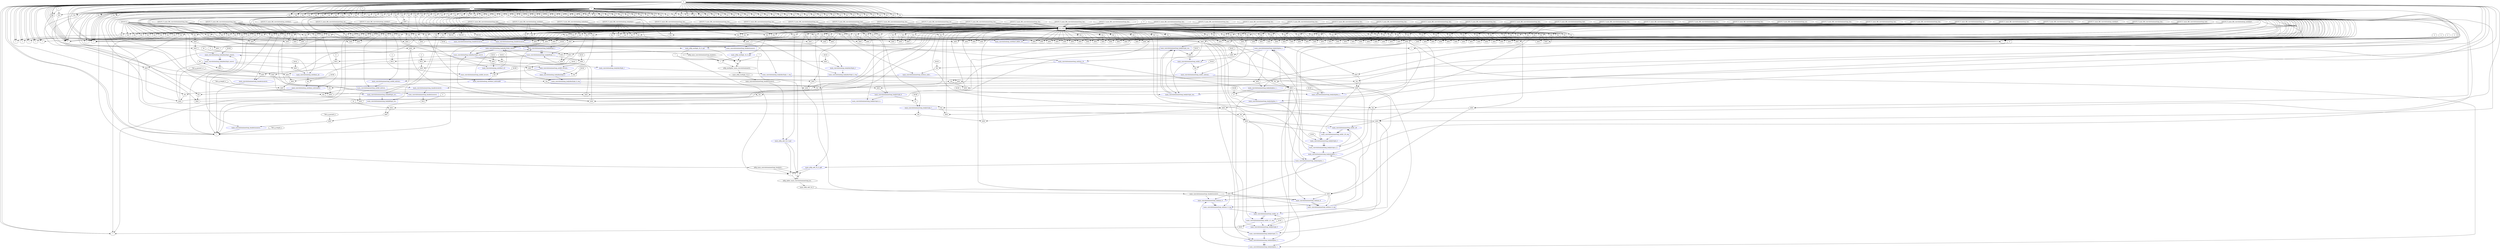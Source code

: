 //----------------------------------------------------------------------------//
// Generated by LegUp High-Level Synthesis Tool Version 4.0 (http://legup.org)
// Compiled: Sun Jul 26 12:56:54 2015
// University of Toronto
// For research and academic purposes only. Commercial use is prohibited.
// Please send bugs to: legup@eecg.toronto.edu
// Date: Tue Aug 11 21:27:16 2020
//----------------------------------------------------------------------------//

digraph {
Node0x2891680[label="?"];
Node0x2894370[label="0"];
Node0x2894370 -> Node0x2891680;
Node0x2894590[label="EQ"];
Node0x2894590 -> Node0x2891680;
Node0x2894990[label="EQ"];
Node0x2894990 -> Node0x2891680;
Node0x28d3050[label="EQ"];
Node0x28d3050 -> Node0x2891680;
Node0x2891900[label="?"];
Node0x2894370 -> Node0x2891900;
Node0x2894370 -> Node0x2891900;
Node0x289c800[label="1"];
Node0x289c800 -> Node0x2891900;
Node0x289c800 -> Node0x2891900;
Node0x289c800 -> Node0x2891900;
Node0x289c800 -> Node0x2891900;
Node0x28d3550[label="EQ"];
Node0x28d3550 -> Node0x2891900;
Node0x28d3830[label="EQ"];
Node0x28d3830 -> Node0x2891900;
Node0x28d3af0[label="EQ"];
Node0x28d3af0 -> Node0x2891900;
Node0x28d3df0[label="EQ"];
Node0x28d3df0 -> Node0x2891900;
Node0x28d40b0[label="EQ"];
Node0x28d40b0 -> Node0x2891900;
Node0x2891a30[label="?"];
Node0x2894370 -> Node0x2891a30;
Node0x2894370 -> Node0x2891a30;
Node0x28d4460[label="main_convolutioninnerloop_headerizconvol...",color=blue];
Node0x28d4460 -> Node0x2891a30;
Node0x28d5f00[label="main_convolutioninnerloop_headerizconvol...",color=blue];
Node0x28d5f00 -> Node0x2891a30;
Node0x28d91f0[label="main_convolutioninnerloop_bodyk0lrph_sce...",shape=box,color=blue];
Node0x28d91f0 -> Node0x2891a30;
Node0x28db180[label="`TAG_g_temp0_a"];
Node0x28db180 -> Node0x2891a30;
Node0x28db360[label="EQ"];
Node0x28db360 -> Node0x2891a30;
Node0x28db640[label="EQ"];
Node0x28db640 -> Node0x2891a30;
Node0x28db900[label="EQ"];
Node0x28db900 -> Node0x2891a30;
Node0x28dbc00[label="EQ"];
Node0x28dbc00 -> Node0x2891a30;
Node0x28dbec0[label="EQ"];
Node0x28dbec0 -> Node0x2891a30;
Node0x2891b70[label="?"];
Node0x2894370 -> Node0x2891b70;
Node0x2894370 -> Node0x2891b70;
Node0x2894370 -> Node0x2891b70;
Node0x2894370 -> Node0x2891b70;
Node0x289c800 -> Node0x2891b70;
Node0x2894370 -> Node0x2891b70;
Node0x28dc3c0[label="EQ"];
Node0x28dc3c0 -> Node0x2891b70;
Node0x28dc6a0[label="EQ"];
Node0x28dc6a0 -> Node0x2891b70;
Node0x28dc960[label="EQ"];
Node0x28dc960 -> Node0x2891b70;
Node0x28dcc60[label="EQ"];
Node0x28dcc60 -> Node0x2891b70;
Node0x28dcf20[label="EQ"];
Node0x28dcf20 -> Node0x2891b70;
Node0x2891ca0[label="?"];
Node0x2894370 -> Node0x2891ca0;
Node0x2894370 -> Node0x2891ca0;
Node0x28dd2d0[label="ZEXT"];
Node0x28dd2d0 -> Node0x2891ca0;
Node0x28df420[label="EQ"];
Node0x28df420 -> Node0x2891ca0;
Node0x28df700[label="EQ"];
Node0x28df700 -> Node0x2891ca0;
Node0x2891df0[label="?"];
Node0x2894370 -> Node0x2891df0;
Node0x2894370 -> Node0x2891df0;
Node0x28dfad0[label="2"];
Node0x28dfad0 -> Node0x2891df0;
Node0x28dfce0[label="2"];
Node0x28dfce0 -> Node0x2891df0;
Node0x28dfec0[label="2"];
Node0x28dfec0 -> Node0x2891df0;
Node0x28e00e0[label="2"];
Node0x28e00e0 -> Node0x2891df0;
Node0x28e02e0[label="EQ"];
Node0x28e02e0 -> Node0x2891df0;
Node0x28e05c0[label="EQ"];
Node0x28e05c0 -> Node0x2891df0;
Node0x28e0880[label="EQ"];
Node0x28e0880 -> Node0x2891df0;
Node0x28e0b80[label="EQ"];
Node0x28e0b80 -> Node0x2891df0;
Node0x28e0e40[label="EQ"];
Node0x28e0e40 -> Node0x2891df0;
Node0x2892050[label="?"];
Node0x2894370 -> Node0x2892050;
Node0x2894370 -> Node0x2892050;
Node0x28e1220[label="EQ"];
Node0x28e1220 -> Node0x2892050;
Node0x2892180[label="?"];
Node0x2894370 -> Node0x2892180;
Node0x2894370 -> Node0x2892180;
Node0x28e15e0[label="EQ"];
Node0x28e15e0 -> Node0x2892180;
Node0x28922b0[label="?"];
Node0x2894370 -> Node0x28922b0;
Node0x2894370 -> Node0x28922b0;
Node0x28e19a0[label="EQ"];
Node0x28e19a0 -> Node0x28922b0;
Node0x2891d60[label="?"];
Node0x2894370 -> Node0x2891d60;
Node0x2894370 -> Node0x2891d60;
Node0x28e1d60[label="EQ"];
Node0x28e1d60 -> Node0x2891d60;
Node0x2892550[label="?"];
Node0x2894370 -> Node0x2892550;
Node0x2894370 -> Node0x2892550;
Node0x28e2120[label="EQ"];
Node0x28e2120 -> Node0x2892550;
Node0x28927b0[label="?"];
Node0x28e2450[label="0"];
Node0x28e2450 -> Node0x28927b0;
Node0x28e2650[label="main_convolutionloop_exitdim0_leflow_ret...",color=blue];
Node0x28e2650 -> Node0x28927b0;
Node0x28e2e40[label="EQ"];
Node0x28e2e40 -> Node0x28927b0;
Node0x28e3110[label="EQ"];
Node0x28e3110 -> Node0x28927b0;
Node0x28917d0[label="?"];
Node0x28917d0 -> Node0x2894590;
Node0x2894370 -> Node0x2894590;
Node0x2894ba0[label="cur_state",shape=box];
Node0x2894ba0 -> Node0x2894990;
Node0x2894da0[label="LEGUP_0"];
Node0x2894da0 -> Node0x2894990;
Node0x2894ba0 -> Node0x28d3050;
Node0x289bc10[label="LEGUP_F_main_BB_convolutionloop_exitdim0..."];
Node0x289bc10 -> Node0x28d3050;
Node0x2894ba0 -> Node0x28d3550;
Node0x2894da0 -> Node0x28d3550;
Node0x2894ba0 -> Node0x28d3830;
Node0x2896540[label="LEGUP_F_main_BB_convolutioninnerloop_hea..."];
Node0x2896540 -> Node0x28d3830;
Node0x2894ba0 -> Node0x28d3af0;
Node0x28967e0[label="LEGUP_F_main_BB_convolutioninnerloop_hea..."];
Node0x28967e0 -> Node0x28d3af0;
Node0x2894ba0 -> Node0x28d3df0;
Node0x289acf0[label="LEGUP_F_main_BB_convolutioninnerloop_exi..."];
Node0x289acf0 -> Node0x28d3df0;
Node0x2894ba0 -> Node0x28d40b0;
Node0x289b720[label="LEGUP_F_main_BB_convolutionloop_exitdim0..."];
Node0x289b720 -> Node0x28d40b0;
Node0x28d4670[label="ADD"];
Node0x28d4670 -> Node0x28d4460;
Node0x28d5c40[label="EQ"];
Node0x28d5c40 -> Node0x28d4460;
Node0x28d60e0[label="ADD"];
Node0x28d60e0 -> Node0x28d5f00;
Node0x28d8f30[label="EQ"];
Node0x28d8f30 -> Node0x28d5f00;
Node0x28d93f0[label="main_convolutioninnerloop_bodyk0lrph_sce...",color=blue];
Node0x28d93f0 -> Node0x28d91f0;
Node0x28daec0[label="EQ"];
Node0x28daec0 -> Node0x28d91f0;
Node0x2894ba0 -> Node0x28db360;
Node0x2894da0 -> Node0x28db360;
Node0x2894ba0 -> Node0x28db640;
Node0x2896540 -> Node0x28db640;
Node0x2894ba0 -> Node0x28db900;
Node0x28967e0 -> Node0x28db900;
Node0x2894ba0 -> Node0x28dbc00;
Node0x289acf0 -> Node0x28dbc00;
Node0x2894ba0 -> Node0x28dbec0;
Node0x289b720 -> Node0x28dbec0;
Node0x2894ba0 -> Node0x28dc3c0;
Node0x2894da0 -> Node0x28dc3c0;
Node0x2894ba0 -> Node0x28dc6a0;
Node0x2896540 -> Node0x28dc6a0;
Node0x2894ba0 -> Node0x28dc960;
Node0x28967e0 -> Node0x28dc960;
Node0x2894ba0 -> Node0x28dcc60;
Node0x289acf0 -> Node0x28dcc60;
Node0x2894ba0 -> Node0x28dcf20;
Node0x289b720 -> Node0x28dcf20;
Node0x28dd4e0[label="main_convolutioninnerloop_exitk1_21_reg",shape=box,color=blue,color=blue];
Node0x28dd4e0 -> Node0x28dd2d0;
Node0x2894ba0 -> Node0x28df420;
Node0x2894da0 -> Node0x28df420;
Node0x2894ba0 -> Node0x28df700;
Node0x289acf0 -> Node0x28df700;
Node0x2894ba0 -> Node0x28e02e0;
Node0x2894da0 -> Node0x28e02e0;
Node0x2894ba0 -> Node0x28e05c0;
Node0x2896540 -> Node0x28e05c0;
Node0x2894ba0 -> Node0x28e0880;
Node0x28967e0 -> Node0x28e0880;
Node0x2894ba0 -> Node0x28e0b80;
Node0x289acf0 -> Node0x28e0b80;
Node0x2894ba0 -> Node0x28e0e40;
Node0x289b720 -> Node0x28e0e40;
Node0x2894ba0 -> Node0x28e1220;
Node0x2894da0 -> Node0x28e1220;
Node0x2894ba0 -> Node0x28e15e0;
Node0x2894da0 -> Node0x28e15e0;
Node0x2894ba0 -> Node0x28e19a0;
Node0x2894da0 -> Node0x28e19a0;
Node0x2894ba0 -> Node0x28e1d60;
Node0x2894da0 -> Node0x28e1d60;
Node0x2894ba0 -> Node0x28e2120;
Node0x2894da0 -> Node0x28e2120;
Node0x28e2870[label="TRUNC"];
Node0x28e2870 -> Node0x28e2650;
Node0x28e2b60[label="EQ"];
Node0x28e2b60 -> Node0x28e2650;
Node0x2894ba0 -> Node0x28e2e40;
Node0x2894da0 -> Node0x28e2e40;
Node0x2894ba0 -> Node0x28e3110;
Node0x289bc10 -> Node0x28e3110;
Node0x2894370 -> Node0x28917d0;
Node0x2894da0 -> Node0x2894ba0;
Node0x2894fc0[label="LEGUP_F_main_BB_convolutionloop_bodydim2..."];
Node0x2894fc0 -> Node0x2894ba0;
Node0x2894da0 -> Node0x2894ba0;
Node0x2894fc0 -> Node0x2894ba0;
Node0x2895270[label="LEGUP_F_main_BB_convolutionloop_bodydim3..."];
Node0x2895270 -> Node0x2894ba0;
Node0x2895270 -> Node0x2894ba0;
Node0x28954e0[label="LEGUP_F_main_BB_convolutioninnerloop_bod..."];
Node0x28954e0 -> Node0x2894ba0;
Node0x28954e0 -> Node0x2894ba0;
Node0x2895730[label="LEGUP_F_main_BB_convolutioninnerloop_bod..."];
Node0x2895730 -> Node0x2894ba0;
Node0x2895730 -> Node0x2894ba0;
Node0x28959c0[label="LEGUP_F_main_BB_convolutioninnerloop_bod..."];
Node0x28959c0 -> Node0x2894ba0;
Node0x2895bc0[label="LEGUP_F_main_BB_convolutioninnerloop_exi..."];
Node0x2895bc0 -> Node0x2894ba0;
Node0x28959c0 -> Node0x2894ba0;
Node0x2895e10[label="LEGUP_F_main_BB_convolutioninnerloop_bod..."];
Node0x2895e10 -> Node0x2894ba0;
Node0x2896010[label="LEGUP_F_main_BB_convolutioninnerloop_exi..."];
Node0x2896010 -> Node0x2894ba0;
Node0x2896210[label="LEGUP_F_main_BB_convolutioninnerloop_exi..."];
Node0x2896210 -> Node0x2894ba0;
Node0x2895e10 -> Node0x2894ba0;
Node0x2895e10 -> Node0x2894ba0;
Node0x2896540 -> Node0x2894ba0;
Node0x2896010 -> Node0x2894ba0;
Node0x2896540 -> Node0x2894ba0;
Node0x28967e0 -> Node0x2894ba0;
Node0x28967e0 -> Node0x2894ba0;
Node0x2896a30[label="LEGUP_F_main_BB_convolutioninnerloop_hea..."];
Node0x2896a30 -> Node0x2894ba0;
Node0x2896a30 -> Node0x2894ba0;
Node0x2896c80[label="LEGUP_F_main_BB_convolutioninnerloop_hea..."];
Node0x2896c80 -> Node0x2894ba0;
Node0x2896c80 -> Node0x2894ba0;
Node0x2896ed0[label="LEGUP_F_main_BB_convolutioninnerloop_hea..."];
Node0x2896ed0 -> Node0x2894ba0;
Node0x2896ed0 -> Node0x2894ba0;
Node0x2897120[label="LEGUP_F_main_BB_convolutioninnerloop_hea..."];
Node0x2897120 -> Node0x2894ba0;
Node0x2897120 -> Node0x2894ba0;
Node0x2897370[label="LEGUP_F_main_BB_convolutioninnerloop_hea..."];
Node0x2897370 -> Node0x2894ba0;
Node0x2897370 -> Node0x2894ba0;
Node0x2896460[label="LEGUP_F_main_BB_convolutioninnerloop_hea..."];
Node0x2896460 -> Node0x2894ba0;
Node0x2896460 -> Node0x2894ba0;
Node0x2897910[label="LEGUP_F_main_BB_convolutioninnerloop_hea..."];
Node0x2897910 -> Node0x2894ba0;
Node0x2897910 -> Node0x2894ba0;
Node0x2897b60[label="LEGUP_F_main_BB_convolutioninnerloop_hea..."];
Node0x2897b60 -> Node0x2894ba0;
Node0x2897b60 -> Node0x2894ba0;
Node0x2897db0[label="LEGUP_F_main_BB_convolutioninnerloop_hea..."];
Node0x2897db0 -> Node0x2894ba0;
Node0x2897db0 -> Node0x2894ba0;
Node0x2898000[label="LEGUP_F_main_BB_convolutioninnerloop_hea..."];
Node0x2898000 -> Node0x2894ba0;
Node0x2898000 -> Node0x2894ba0;
Node0x2898250[label="LEGUP_F_main_BB_convolutioninnerloop_hea..."];
Node0x2898250 -> Node0x2894ba0;
Node0x2898250 -> Node0x2894ba0;
Node0x28984a0[label="LEGUP_F_main_BB_convolutioninnerloop_hea..."];
Node0x28984a0 -> Node0x2894ba0;
Node0x28984a0 -> Node0x2894ba0;
Node0x28986f0[label="LEGUP_F_main_BB_convolutioninnerloop_hea..."];
Node0x28986f0 -> Node0x2894ba0;
Node0x28986f0 -> Node0x2894ba0;
Node0x2898940[label="LEGUP_F_main_BB_convolutioninnerloop_hea..."];
Node0x2898940 -> Node0x2894ba0;
Node0x2898940 -> Node0x2894ba0;
Node0x2898b90[label="LEGUP_F_main_BB_convolutioninnerloop_hea..."];
Node0x2898b90 -> Node0x2894ba0;
Node0x2898b90 -> Node0x2894ba0;
Node0x2898de0[label="LEGUP_F_main_BB_convolutioninnerloop_hea..."];
Node0x2898de0 -> Node0x2894ba0;
Node0x2898de0 -> Node0x2894ba0;
Node0x2899030[label="LEGUP_F_main_BB_convolutioninnerloop_hea..."];
Node0x2899030 -> Node0x2894ba0;
Node0x2899030 -> Node0x2894ba0;
Node0x2899280[label="LEGUP_F_main_BB_convolutioninnerloop_hea..."];
Node0x2899280 -> Node0x2894ba0;
Node0x2899280 -> Node0x2894ba0;
Node0x28994d0[label="LEGUP_F_main_BB_convolutioninnerloop_hea..."];
Node0x28994d0 -> Node0x2894ba0;
Node0x28994d0 -> Node0x2894ba0;
Node0x2899720[label="LEGUP_F_main_BB_convolutioninnerloop_hea..."];
Node0x2899720 -> Node0x2894ba0;
Node0x2899720 -> Node0x2894ba0;
Node0x2899970[label="LEGUP_F_main_BB_convolutioninnerloop_hea..."];
Node0x2899970 -> Node0x2894ba0;
Node0x2899970 -> Node0x2894ba0;
Node0x28975c0[label="LEGUP_F_main_BB_convolutioninnerloop_hea..."];
Node0x28975c0 -> Node0x2894ba0;
Node0x28975c0 -> Node0x2894ba0;
Node0x289a020[label="LEGUP_F_main_BB_convolutioninnerloop_hea..."];
Node0x289a020 -> Node0x2894ba0;
Node0x289a020 -> Node0x2894ba0;
Node0x289a270[label="LEGUP_F_main_BB_convolutioninnerloop_hea..."];
Node0x289a270 -> Node0x2894ba0;
Node0x289a270 -> Node0x2894ba0;
Node0x289a4c0[label="LEGUP_F_main_BB_convolutioninnerloop_hea..."];
Node0x289a4c0 -> Node0x2894ba0;
Node0x289a4c0 -> Node0x2894ba0;
Node0x289a710[label="LEGUP_F_main_BB_convolutioninnerloop_hea..."];
Node0x289a710 -> Node0x2894ba0;
Node0x289a710 -> Node0x2894ba0;
Node0x289a960[label="LEGUP_F_main_BB_convolutioninnerloop_hea..."];
Node0x289a960 -> Node0x2894ba0;
Node0x289a960 -> Node0x2894ba0;
Node0x2896010 -> Node0x2894ba0;
Node0x2896210 -> Node0x2894ba0;
Node0x2895bc0 -> Node0x2894ba0;
Node0x2895bc0 -> Node0x2894ba0;
Node0x289acf0 -> Node0x2894ba0;
Node0x2895730 -> Node0x2894ba0;
Node0x289acf0 -> Node0x2894ba0;
Node0x289af90[label="LEGUP_F_main_BB_convolutioninnerloop_exi..."];
Node0x289af90 -> Node0x2894ba0;
Node0x289af90 -> Node0x2894ba0;
Node0x289b1e0[label="LEGUP_F_main_BB_convolutionloop_exitdim3..."];
Node0x289b1e0 -> Node0x2894ba0;
Node0x28954e0 -> Node0x2894ba0;
Node0x289b1e0 -> Node0x2894ba0;
Node0x289b480[label="LEGUP_F_main_BB_convolutionloop_exitdim2..."];
Node0x289b480 -> Node0x2894ba0;
Node0x2895270 -> Node0x2894ba0;
Node0x289b480 -> Node0x2894ba0;
Node0x289b720 -> Node0x2894ba0;
Node0x2894fc0 -> Node0x2894ba0;
Node0x289b720 -> Node0x2894ba0;
Node0x289b9c0[label="LEGUP_F_main_BB_convolutionloop_exitdim0..."];
Node0x289b9c0 -> Node0x2894ba0;
Node0x289b9c0 -> Node0x2894ba0;
Node0x289bc10 -> Node0x2894ba0;
Node0x289bc10 -> Node0x2894ba0;
Node0x2894da0 -> Node0x2894ba0;
Node0x289beb0[label="0"];
Node0x289beb0 -> Node0x2894ba0;
Node0x289c0b0[label="AND"];
Node0x289c0b0 -> Node0x2894ba0;
Node0x289ca20[label="AND"];
Node0x289ca20 -> Node0x2894ba0;
Node0x289d4b0[label="AND"];
Node0x289d4b0 -> Node0x2894ba0;
Node0x289d9e0[label="AND"];
Node0x289d9e0 -> Node0x2894ba0;
Node0x289e180[label="AND"];
Node0x289e180 -> Node0x2894ba0;
Node0x289e6b0[label="AND"];
Node0x289e6b0 -> Node0x2894ba0;
Node0x289ee50[label="AND"];
Node0x289ee50 -> Node0x2894ba0;
Node0x289f380[label="AND"];
Node0x289f380 -> Node0x2894ba0;
Node0x289fb20[label="AND"];
Node0x289fb20 -> Node0x2894ba0;
Node0x28a0050[label="AND"];
Node0x28a0050 -> Node0x2894ba0;
Node0x28a07f0[label="AND"];
Node0x28a07f0 -> Node0x2894ba0;
Node0x28a7c70[label="AND"];
Node0x28a7c70 -> Node0x2894ba0;
Node0x28a81a0[label="AND"];
Node0x28a81a0 -> Node0x2894ba0;
Node0x28a8940[label="AND"];
Node0x28a8940 -> Node0x2894ba0;
Node0x28a8e70[label="AND"];
Node0x28a8e70 -> Node0x2894ba0;
Node0x28a9610[label="AND"];
Node0x28a9610 -> Node0x2894ba0;
Node0x28aaef0[label="AND"];
Node0x28aaef0 -> Node0x2894ba0;
Node0x28abf20[label="AND"];
Node0x28abf20 -> Node0x2894ba0;
Node0x28ac6e0[label="AND"];
Node0x28ac6e0 -> Node0x2894ba0;
Node0x28b1540[label="AND"];
Node0x28b1540 -> Node0x2894ba0;
Node0x28b1a70[label="AND"];
Node0x28b1a70 -> Node0x2894ba0;
Node0x28b2210[label="AND"];
Node0x28b2210 -> Node0x2894ba0;
Node0x28b2740[label="AND"];
Node0x28b2740 -> Node0x2894ba0;
Node0x28b2ee0[label="AND"];
Node0x28b2ee0 -> Node0x2894ba0;
Node0x28b3410[label="AND"];
Node0x28b3410 -> Node0x2894ba0;
Node0x28b3bb0[label="AND"];
Node0x28b3bb0 -> Node0x2894ba0;
Node0x28b40e0[label="AND"];
Node0x28b40e0 -> Node0x2894ba0;
Node0x28b4880[label="AND"];
Node0x28b4880 -> Node0x2894ba0;
Node0x28b51c0[label="AND"];
Node0x28b51c0 -> Node0x2894ba0;
Node0x28b5960[label="AND"];
Node0x28b5960 -> Node0x2894ba0;
Node0x28b5e90[label="AND"];
Node0x28b5e90 -> Node0x2894ba0;
Node0x28b6630[label="AND"];
Node0x28b6630 -> Node0x2894ba0;
Node0x28b6b60[label="AND"];
Node0x28b6b60 -> Node0x2894ba0;
Node0x28b7300[label="AND"];
Node0x28b7300 -> Node0x2894ba0;
Node0x28b7830[label="AND"];
Node0x28b7830 -> Node0x2894ba0;
Node0x28b7fd0[label="AND"];
Node0x28b7fd0 -> Node0x2894ba0;
Node0x28b8500[label="AND"];
Node0x28b8500 -> Node0x2894ba0;
Node0x28b8ca0[label="AND"];
Node0x28b8ca0 -> Node0x2894ba0;
Node0x28b91d0[label="AND"];
Node0x28b91d0 -> Node0x2894ba0;
Node0x28b9970[label="AND"];
Node0x28b9970 -> Node0x2894ba0;
Node0x28b9ea0[label="AND"];
Node0x28b9ea0 -> Node0x2894ba0;
Node0x28ba640[label="AND"];
Node0x28ba640 -> Node0x2894ba0;
Node0x28bab70[label="AND"];
Node0x28bab70 -> Node0x2894ba0;
Node0x28bb310[label="AND"];
Node0x28bb310 -> Node0x2894ba0;
Node0x28bb840[label="AND"];
Node0x28bb840 -> Node0x2894ba0;
Node0x28bbfe0[label="AND"];
Node0x28bbfe0 -> Node0x2894ba0;
Node0x28bc510[label="AND"];
Node0x28bc510 -> Node0x2894ba0;
Node0x28bccb0[label="AND"];
Node0x28bccb0 -> Node0x2894ba0;
Node0x28bd1e0[label="AND"];
Node0x28bd1e0 -> Node0x2894ba0;
Node0x28bd980[label="AND"];
Node0x28bd980 -> Node0x2894ba0;
Node0x28bdeb0[label="AND"];
Node0x28bdeb0 -> Node0x2894ba0;
Node0x28be650[label="AND"];
Node0x28be650 -> Node0x2894ba0;
Node0x28beb80[label="AND"];
Node0x28beb80 -> Node0x2894ba0;
Node0x28bf320[label="AND"];
Node0x28bf320 -> Node0x2894ba0;
Node0x28bf850[label="AND"];
Node0x28bf850 -> Node0x2894ba0;
Node0x28bfff0[label="AND"];
Node0x28bfff0 -> Node0x2894ba0;
Node0x28c0520[label="AND"];
Node0x28c0520 -> Node0x2894ba0;
Node0x28c0cc0[label="AND"];
Node0x28c0cc0 -> Node0x2894ba0;
Node0x28c11f0[label="AND"];
Node0x28c11f0 -> Node0x2894ba0;
Node0x28c1990[label="AND"];
Node0x28c1990 -> Node0x2894ba0;
Node0x28c1ec0[label="AND"];
Node0x28c1ec0 -> Node0x2894ba0;
Node0x28c2660[label="AND"];
Node0x28c2660 -> Node0x2894ba0;
Node0x28c2b90[label="AND"];
Node0x28c2b90 -> Node0x2894ba0;
Node0x28c3330[label="AND"];
Node0x28c3330 -> Node0x2894ba0;
Node0x28c3860[label="AND"];
Node0x28c3860 -> Node0x2894ba0;
Node0x28c4000[label="AND"];
Node0x28c4000 -> Node0x2894ba0;
Node0x28c4530[label="AND"];
Node0x28c4530 -> Node0x2894ba0;
Node0x28c4cd0[label="AND"];
Node0x28c4cd0 -> Node0x2894ba0;
Node0x28c5200[label="AND"];
Node0x28c5200 -> Node0x2894ba0;
Node0x28c59a0[label="AND"];
Node0x28c59a0 -> Node0x2894ba0;
Node0x28c5ed0[label="AND"];
Node0x28c5ed0 -> Node0x2894ba0;
Node0x28c6670[label="AND"];
Node0x28c6670 -> Node0x2894ba0;
Node0x28c6ba0[label="AND"];
Node0x28c6ba0 -> Node0x2894ba0;
Node0x28c7340[label="AND"];
Node0x28c7340 -> Node0x2894ba0;
Node0x28c7870[label="AND"];
Node0x28c7870 -> Node0x2894ba0;
Node0x28c8010[label="AND"];
Node0x28c8010 -> Node0x2894ba0;
Node0x28c8540[label="AND"];
Node0x28c8540 -> Node0x2894ba0;
Node0x28c8ce0[label="AND"];
Node0x28c8ce0 -> Node0x2894ba0;
Node0x28c9210[label="AND"];
Node0x28c9210 -> Node0x2894ba0;
Node0x28c99b0[label="AND"];
Node0x28c99b0 -> Node0x2894ba0;
Node0x28c9ee0[label="AND"];
Node0x28c9ee0 -> Node0x2894ba0;
Node0x28ca410[label="AND"];
Node0x28ca410 -> Node0x2894ba0;
Node0x28a5e20[label="AND"];
Node0x28a5e20 -> Node0x2894ba0;
Node0x28ca970[label="AND"];
Node0x28ca970 -> Node0x2894ba0;
Node0x28cb130[label="AND"];
Node0x28cb130 -> Node0x2894ba0;
Node0x28cb660[label="AND"];
Node0x28cb660 -> Node0x2894ba0;
Node0x28cbe00[label="AND"];
Node0x28cbe00 -> Node0x2894ba0;
Node0x28cdde0[label="AND"];
Node0x28cdde0 -> Node0x2894ba0;
Node0x28cf0d0[label="AND"];
Node0x28cf0d0 -> Node0x2894ba0;
Node0x28cf620[label="AND"];
Node0x28cf620 -> Node0x2894ba0;
Node0x28aef20[label="AND"];
Node0x28aef20 -> Node0x2894ba0;
Node0x28cfb80[label="AND"];
Node0x28cfb80 -> Node0x2894ba0;
Node0x28d00d0[label="AND"];
Node0x28d00d0 -> Node0x2894ba0;
Node0x28a3030[label="AND"];
Node0x28a3030 -> Node0x2894ba0;
Node0x28d0630[label="AND"];
Node0x28d0630 -> Node0x2894ba0;
Node0x28d0df0[label="AND"];
Node0x28d0df0 -> Node0x2894ba0;
Node0x28d1320[label="AND"];
Node0x28d1320 -> Node0x2894ba0;
Node0x28d1ac0[label="AND"];
Node0x28d1ac0 -> Node0x2894ba0;
Node0x28d1ff0[label="AND"];
Node0x28d1ff0 -> Node0x2894ba0;
Node0x28d2790[label="AND"];
Node0x28d2790 -> Node0x2894ba0;
Node0x28d2cc0[label="EQ"];
Node0x28d2cc0 -> Node0x2894ba0;
Node0x28d4870[label="`TAG_g_param1_a"];
Node0x28d4870 -> Node0x28d4670;
Node0x28d4a90[label="ADD"];
Node0x28d4a90 -> Node0x28d4670;
Node0x2894ba0 -> Node0x28d5c40;
Node0x2896540 -> Node0x28d5c40;
Node0x28d6300[label="`TAG_g_param0_a"];
Node0x28d6300 -> Node0x28d60e0;
Node0x28d6520[label="ADD"];
Node0x28d6520 -> Node0x28d60e0;
Node0x2894ba0 -> Node0x28d8f30;
Node0x28967e0 -> Node0x28d8f30;
Node0x28d9610[label="ADD"];
Node0x28d9610 -> Node0x28d93f0;
Node0x28dac00[label="EQ"];
Node0x28dac00 -> Node0x28d93f0;
Node0x2894ba0 -> Node0x28daec0;
Node0x28954e0 -> Node0x28daec0;
Node0x28dd6e0[label="main_convolutioninnerloop_exitk1_21",color=blue,color=blue];
Node0x28dd6e0 -> Node0x28dd4e0;
Node0x28dd6e0 -> Node0x28dd4e0;
Node0x28a7c70 -> Node0x28dd4e0;
Node0x28c99b0 -> Node0x28dd4e0;
Node0x2891f20[label="?"];
Node0x2891f20 -> Node0x28e2870;
Node0x2894ba0 -> Node0x28e2b60;
Node0x289bc10 -> Node0x28e2b60;
Node0x289c2b0[label="EQ"];
Node0x289c2b0 -> Node0x289c0b0;
Node0x289c5b0[label="EQ"];
Node0x289c5b0 -> Node0x289c0b0;
Node0x289cc00[label="AND"];
Node0x289cc00 -> Node0x289ca20;
Node0x289d170[label="EQ"];
Node0x289d170 -> Node0x289ca20;
Node0x289cc00 -> Node0x289d4b0;
Node0x289d700[label="EQ"];
Node0x289d700 -> Node0x289d4b0;
Node0x289dbc0[label="EQ"];
Node0x289dbc0 -> Node0x289d9e0;
Node0x289dec0[label="EQ"];
Node0x289dec0 -> Node0x289d9e0;
Node0x289dbc0 -> Node0x289e180;
Node0x289e3d0[label="EQ"];
Node0x289e3d0 -> Node0x289e180;
Node0x289e890[label="EQ"];
Node0x289e890 -> Node0x289e6b0;
Node0x289eb90[label="EQ"];
Node0x289eb90 -> Node0x289e6b0;
Node0x289e890 -> Node0x289ee50;
Node0x289f0a0[label="EQ"];
Node0x289f0a0 -> Node0x289ee50;
Node0x289f560[label="EQ"];
Node0x289f560 -> Node0x289f380;
Node0x289f860[label="EQ"];
Node0x289f860 -> Node0x289f380;
Node0x289f560 -> Node0x289fb20;
Node0x289fd70[label="EQ"];
Node0x289fd70 -> Node0x289fb20;
Node0x28a0230[label="EQ"];
Node0x28a0230 -> Node0x28a0050;
Node0x28a0530[label="EQ"];
Node0x28a0530 -> Node0x28a0050;
Node0x28a09d0[label="AND"];
Node0x28a09d0 -> Node0x28a07f0;
Node0x28a0f40[label="EQ"];
Node0x28a0f40 -> Node0x28a07f0;
Node0x28a09d0 -> Node0x28a7c70;
Node0x28a7ec0[label="EQ"];
Node0x28a7ec0 -> Node0x28a7c70;
Node0x28a8380[label="EQ"];
Node0x28a8380 -> Node0x28a81a0;
Node0x28a8680[label="EQ"];
Node0x28a8680 -> Node0x28a81a0;
Node0x28a8380 -> Node0x28a8940;
Node0x28a8b90[label="EQ"];
Node0x28a8b90 -> Node0x28a8940;
Node0x28a9050[label="EQ"];
Node0x28a9050 -> Node0x28a8e70;
Node0x28a9350[label="EQ"];
Node0x28a9350 -> Node0x28a8e70;
Node0x28a97f0[label="AND"];
Node0x28a97f0 -> Node0x28a9610;
Node0x28a9d60[label="EQ"];
Node0x28a9d60 -> Node0x28a9610;
Node0x28a97f0 -> Node0x28aaef0;
Node0x28ab140[label="EQ"];
Node0x28ab140 -> Node0x28aaef0;
Node0x28ac120[label="EQ"];
Node0x28ac120 -> Node0x28abf20;
Node0x28ac420[label="EQ"];
Node0x28ac420 -> Node0x28abf20;
Node0x28ac8c0[label="AND"];
Node0x28ac8c0 -> Node0x28ac6e0;
Node0x28ace30[label="EQ"];
Node0x28ace30 -> Node0x28ac6e0;
Node0x28ac8c0 -> Node0x28b1540;
Node0x28b1790[label="EQ"];
Node0x28b1790 -> Node0x28b1540;
Node0x28b1c50[label="EQ"];
Node0x28b1c50 -> Node0x28b1a70;
Node0x28b1f50[label="EQ"];
Node0x28b1f50 -> Node0x28b1a70;
Node0x28b1c50 -> Node0x28b2210;
Node0x28b2460[label="EQ"];
Node0x28b2460 -> Node0x28b2210;
Node0x28b2920[label="EQ"];
Node0x28b2920 -> Node0x28b2740;
Node0x28b2c20[label="EQ"];
Node0x28b2c20 -> Node0x28b2740;
Node0x28b2920 -> Node0x28b2ee0;
Node0x28b3130[label="EQ"];
Node0x28b3130 -> Node0x28b2ee0;
Node0x28b35f0[label="EQ"];
Node0x28b35f0 -> Node0x28b3410;
Node0x28b38f0[label="EQ"];
Node0x28b38f0 -> Node0x28b3410;
Node0x28b35f0 -> Node0x28b3bb0;
Node0x28b3e00[label="EQ"];
Node0x28b3e00 -> Node0x28b3bb0;
Node0x28b42c0[label="EQ"];
Node0x28b42c0 -> Node0x28b40e0;
Node0x28b45c0[label="EQ"];
Node0x28b45c0 -> Node0x28b40e0;
Node0x28b42c0 -> Node0x28b4880;
Node0x2899ce0[label="EQ"];
Node0x2899ce0 -> Node0x28b4880;
Node0x28b53a0[label="EQ"];
Node0x28b53a0 -> Node0x28b51c0;
Node0x28b56a0[label="EQ"];
Node0x28b56a0 -> Node0x28b51c0;
Node0x28b53a0 -> Node0x28b5960;
Node0x28b5bb0[label="EQ"];
Node0x28b5bb0 -> Node0x28b5960;
Node0x28b6070[label="EQ"];
Node0x28b6070 -> Node0x28b5e90;
Node0x28b6370[label="EQ"];
Node0x28b6370 -> Node0x28b5e90;
Node0x28b6070 -> Node0x28b6630;
Node0x28b6880[label="EQ"];
Node0x28b6880 -> Node0x28b6630;
Node0x28b6d40[label="EQ"];
Node0x28b6d40 -> Node0x28b6b60;
Node0x28b7040[label="EQ"];
Node0x28b7040 -> Node0x28b6b60;
Node0x28b6d40 -> Node0x28b7300;
Node0x28b7550[label="EQ"];
Node0x28b7550 -> Node0x28b7300;
Node0x28b7a10[label="EQ"];
Node0x28b7a10 -> Node0x28b7830;
Node0x28b7d10[label="EQ"];
Node0x28b7d10 -> Node0x28b7830;
Node0x28b7a10 -> Node0x28b7fd0;
Node0x28b8220[label="EQ"];
Node0x28b8220 -> Node0x28b7fd0;
Node0x28b86e0[label="EQ"];
Node0x28b86e0 -> Node0x28b8500;
Node0x28b89e0[label="EQ"];
Node0x28b89e0 -> Node0x28b8500;
Node0x28b86e0 -> Node0x28b8ca0;
Node0x28b8ef0[label="EQ"];
Node0x28b8ef0 -> Node0x28b8ca0;
Node0x28b93b0[label="EQ"];
Node0x28b93b0 -> Node0x28b91d0;
Node0x28b96b0[label="EQ"];
Node0x28b96b0 -> Node0x28b91d0;
Node0x28b93b0 -> Node0x28b9970;
Node0x28b9bc0[label="EQ"];
Node0x28b9bc0 -> Node0x28b9970;
Node0x28ba080[label="EQ"];
Node0x28ba080 -> Node0x28b9ea0;
Node0x28ba380[label="EQ"];
Node0x28ba380 -> Node0x28b9ea0;
Node0x28ba080 -> Node0x28ba640;
Node0x28ba890[label="EQ"];
Node0x28ba890 -> Node0x28ba640;
Node0x28bad50[label="EQ"];
Node0x28bad50 -> Node0x28bab70;
Node0x28bb050[label="EQ"];
Node0x28bb050 -> Node0x28bab70;
Node0x28bad50 -> Node0x28bb310;
Node0x28bb560[label="EQ"];
Node0x28bb560 -> Node0x28bb310;
Node0x28bba20[label="EQ"];
Node0x28bba20 -> Node0x28bb840;
Node0x28bbd20[label="EQ"];
Node0x28bbd20 -> Node0x28bb840;
Node0x28bba20 -> Node0x28bbfe0;
Node0x28bc230[label="EQ"];
Node0x28bc230 -> Node0x28bbfe0;
Node0x28bc6f0[label="EQ"];
Node0x28bc6f0 -> Node0x28bc510;
Node0x28bc9f0[label="EQ"];
Node0x28bc9f0 -> Node0x28bc510;
Node0x28bc6f0 -> Node0x28bccb0;
Node0x28bcf00[label="EQ"];
Node0x28bcf00 -> Node0x28bccb0;
Node0x28bd3c0[label="EQ"];
Node0x28bd3c0 -> Node0x28bd1e0;
Node0x28bd6c0[label="EQ"];
Node0x28bd6c0 -> Node0x28bd1e0;
Node0x28bd3c0 -> Node0x28bd980;
Node0x28bdbd0[label="EQ"];
Node0x28bdbd0 -> Node0x28bd980;
Node0x28be090[label="EQ"];
Node0x28be090 -> Node0x28bdeb0;
Node0x28be390[label="EQ"];
Node0x28be390 -> Node0x28bdeb0;
Node0x28be090 -> Node0x28be650;
Node0x28be8a0[label="EQ"];
Node0x28be8a0 -> Node0x28be650;
Node0x28bed60[label="EQ"];
Node0x28bed60 -> Node0x28beb80;
Node0x28bf060[label="EQ"];
Node0x28bf060 -> Node0x28beb80;
Node0x28bed60 -> Node0x28bf320;
Node0x28bf570[label="EQ"];
Node0x28bf570 -> Node0x28bf320;
Node0x28bfa30[label="EQ"];
Node0x28bfa30 -> Node0x28bf850;
Node0x28bfd30[label="EQ"];
Node0x28bfd30 -> Node0x28bf850;
Node0x28bfa30 -> Node0x28bfff0;
Node0x28c0240[label="EQ"];
Node0x28c0240 -> Node0x28bfff0;
Node0x28c0700[label="EQ"];
Node0x28c0700 -> Node0x28c0520;
Node0x28c0a00[label="EQ"];
Node0x28c0a00 -> Node0x28c0520;
Node0x28c0700 -> Node0x28c0cc0;
Node0x28c0f10[label="EQ"];
Node0x28c0f10 -> Node0x28c0cc0;
Node0x28c13d0[label="EQ"];
Node0x28c13d0 -> Node0x28c11f0;
Node0x28c16d0[label="EQ"];
Node0x28c16d0 -> Node0x28c11f0;
Node0x28c13d0 -> Node0x28c1990;
Node0x28c1be0[label="EQ"];
Node0x28c1be0 -> Node0x28c1990;
Node0x28c20a0[label="EQ"];
Node0x28c20a0 -> Node0x28c1ec0;
Node0x28c23a0[label="EQ"];
Node0x28c23a0 -> Node0x28c1ec0;
Node0x28c20a0 -> Node0x28c2660;
Node0x28c28b0[label="EQ"];
Node0x28c28b0 -> Node0x28c2660;
Node0x28c2d70[label="EQ"];
Node0x28c2d70 -> Node0x28c2b90;
Node0x28c3070[label="EQ"];
Node0x28c3070 -> Node0x28c2b90;
Node0x28c2d70 -> Node0x28c3330;
Node0x28c3580[label="EQ"];
Node0x28c3580 -> Node0x28c3330;
Node0x28c3a40[label="EQ"];
Node0x28c3a40 -> Node0x28c3860;
Node0x28c3d40[label="EQ"];
Node0x28c3d40 -> Node0x28c3860;
Node0x28c3a40 -> Node0x28c4000;
Node0x28c4250[label="EQ"];
Node0x28c4250 -> Node0x28c4000;
Node0x28c4710[label="EQ"];
Node0x28c4710 -> Node0x28c4530;
Node0x28c4a10[label="EQ"];
Node0x28c4a10 -> Node0x28c4530;
Node0x28c4710 -> Node0x28c4cd0;
Node0x28c4f20[label="EQ"];
Node0x28c4f20 -> Node0x28c4cd0;
Node0x28c53e0[label="EQ"];
Node0x28c53e0 -> Node0x28c5200;
Node0x28c56e0[label="EQ"];
Node0x28c56e0 -> Node0x28c5200;
Node0x28c53e0 -> Node0x28c59a0;
Node0x28c5bf0[label="EQ"];
Node0x28c5bf0 -> Node0x28c59a0;
Node0x28c60b0[label="EQ"];
Node0x28c60b0 -> Node0x28c5ed0;
Node0x28c63b0[label="EQ"];
Node0x28c63b0 -> Node0x28c5ed0;
Node0x28c60b0 -> Node0x28c6670;
Node0x28c68c0[label="EQ"];
Node0x28c68c0 -> Node0x28c6670;
Node0x28c6d80[label="EQ"];
Node0x28c6d80 -> Node0x28c6ba0;
Node0x28c7080[label="EQ"];
Node0x28c7080 -> Node0x28c6ba0;
Node0x28c6d80 -> Node0x28c7340;
Node0x28c7590[label="EQ"];
Node0x28c7590 -> Node0x28c7340;
Node0x28c7a50[label="EQ"];
Node0x28c7a50 -> Node0x28c7870;
Node0x28c7d50[label="EQ"];
Node0x28c7d50 -> Node0x28c7870;
Node0x28c7a50 -> Node0x28c8010;
Node0x28c8260[label="EQ"];
Node0x28c8260 -> Node0x28c8010;
Node0x28c8720[label="EQ"];
Node0x28c8720 -> Node0x28c8540;
Node0x28c8a20[label="EQ"];
Node0x28c8a20 -> Node0x28c8540;
Node0x28c8720 -> Node0x28c8ce0;
Node0x28c8f30[label="EQ"];
Node0x28c8f30 -> Node0x28c8ce0;
Node0x28c93f0[label="EQ"];
Node0x28c93f0 -> Node0x28c9210;
Node0x28c96f0[label="EQ"];
Node0x28c96f0 -> Node0x28c9210;
Node0x28c93f0 -> Node0x28c99b0;
Node0x28c9c00[label="EQ"];
Node0x28c9c00 -> Node0x28c99b0;
Node0x28a6220[label="EQ"];
Node0x28a6220 -> Node0x28c9ee0;
Node0x28ca130[label="EQ"];
Node0x28ca130 -> Node0x28c9ee0;
Node0x28a6000[label="AND"];
Node0x28a6000 -> Node0x28ca410;
Node0x28ca660[label="EQ"];
Node0x28ca660 -> Node0x28ca410;
Node0x28a6000 -> Node0x28a5e20;
Node0x28a67e0[label="EQ"];
Node0x28a67e0 -> Node0x28a5e20;
Node0x28cab70[label="EQ"];
Node0x28cab70 -> Node0x28ca970;
Node0x28cae70[label="EQ"];
Node0x28cae70 -> Node0x28ca970;
Node0x28cab70 -> Node0x28cb130;
Node0x28cb380[label="EQ"];
Node0x28cb380 -> Node0x28cb130;
Node0x28cb840[label="EQ"];
Node0x28cb840 -> Node0x28cb660;
Node0x28cbb40[label="EQ"];
Node0x28cbb40 -> Node0x28cb660;
Node0x28cbfe0[label="AND"];
Node0x28cbfe0 -> Node0x28cbe00;
Node0x28cc550[label="EQ"];
Node0x28cc550 -> Node0x28cbe00;
Node0x28cbfe0 -> Node0x28cdde0;
Node0x28ce030[label="EQ"];
Node0x28ce030 -> Node0x28cdde0;
Node0x28af320[label="EQ"];
Node0x28af320 -> Node0x28cf0d0;
Node0x28cf340[label="EQ"];
Node0x28cf340 -> Node0x28cf0d0;
Node0x28af100[label="AND"];
Node0x28af100 -> Node0x28cf620;
Node0x28cf870[label="EQ"];
Node0x28cf870 -> Node0x28cf620;
Node0x28af100 -> Node0x28aef20;
Node0x28af8e0[label="EQ"];
Node0x28af8e0 -> Node0x28aef20;
Node0x28a3430[label="EQ"];
Node0x28a3430 -> Node0x28cfb80;
Node0x28cfdf0[label="EQ"];
Node0x28cfdf0 -> Node0x28cfb80;
Node0x28a3210[label="AND"];
Node0x28a3210 -> Node0x28d00d0;
Node0x28d0320[label="EQ"];
Node0x28d0320 -> Node0x28d00d0;
Node0x28a3210 -> Node0x28a3030;
Node0x28a39f0[label="EQ"];
Node0x28a39f0 -> Node0x28a3030;
Node0x28d0830[label="EQ"];
Node0x28d0830 -> Node0x28d0630;
Node0x28d0b30[label="EQ"];
Node0x28d0b30 -> Node0x28d0630;
Node0x28d0830 -> Node0x28d0df0;
Node0x28d1040[label="EQ"];
Node0x28d1040 -> Node0x28d0df0;
Node0x28d1500[label="EQ"];
Node0x28d1500 -> Node0x28d1320;
Node0x28d1800[label="EQ"];
Node0x28d1800 -> Node0x28d1320;
Node0x28d1500 -> Node0x28d1ac0;
Node0x28d1d10[label="EQ"];
Node0x28d1d10 -> Node0x28d1ac0;
Node0x28d21d0[label="EQ"];
Node0x28d21d0 -> Node0x28d1ff0;
Node0x28d24d0[label="EQ"];
Node0x28d24d0 -> Node0x28d1ff0;
Node0x28d21d0 -> Node0x28d2790;
Node0x28d29e0[label="EQ"];
Node0x28d29e0 -> Node0x28d2790;
Node0x2891400[label="?"];
Node0x2891400 -> Node0x28d2cc0;
Node0x289c800 -> Node0x28d2cc0;
Node0x28d4cb0[label="ADD"];
Node0x28d4cb0 -> Node0x28d4a90;
Node0x28d57d0[label="MUL"];
Node0x28d57d0 -> Node0x28d4a90;
Node0x28d6740[label="MUL"];
Node0x28d6740 -> Node0x28d6520;
Node0x28d70b0[label="MUL"];
Node0x28d70b0 -> Node0x28d6520;
Node0x28d9830[label="`TAG_g_temp0_a"];
Node0x28d9830 -> Node0x28d9610;
Node0x28d9a50[label="ADD"];
Node0x28d9a50 -> Node0x28d9610;
Node0x2894ba0 -> Node0x28dac00;
Node0x28954e0 -> Node0x28dac00;
Node0x28dd900[label="main_convolutioninnerloop_bodyk1lrph_5_r...",shape=box,color=blue,color=blue];
Node0x28dd900 -> Node0x28dd6e0;
Node0x28de160[label="main_convolutioninnerloop_exitizus_9_reg",shape=box,color=blue,color=blue];
Node0x28de160 -> Node0x28dd6e0;
Node0x28a7c70 -> Node0x28dd6e0;
Node0x28c99b0 -> Node0x28dd6e0;
Node0x2894ba0 -> Node0x289c2b0;
Node0x2894da0 -> Node0x289c2b0;
Node0x28917d0 -> Node0x289c5b0;
Node0x289c800 -> Node0x289c5b0;
Node0x289c2b0 -> Node0x289cc00;
Node0x289ce90[label="EQ"];
Node0x289ce90 -> Node0x289cc00;
Node0x2891530[label="?"];
Node0x2891530 -> Node0x289d170;
Node0x289c800 -> Node0x289d170;
Node0x2891530 -> Node0x289d700;
Node0x2894370 -> Node0x289d700;
Node0x2894ba0 -> Node0x289dbc0;
Node0x2894fc0 -> Node0x289dbc0;
Node0x28917d0 -> Node0x289dec0;
Node0x289c800 -> Node0x289dec0;
Node0x28917d0 -> Node0x289e3d0;
Node0x2894370 -> Node0x289e3d0;
Node0x2894ba0 -> Node0x289e890;
Node0x2895270 -> Node0x289e890;
Node0x28917d0 -> Node0x289eb90;
Node0x289c800 -> Node0x289eb90;
Node0x28917d0 -> Node0x289f0a0;
Node0x2894370 -> Node0x289f0a0;
Node0x2894ba0 -> Node0x289f560;
Node0x28954e0 -> Node0x289f560;
Node0x28917d0 -> Node0x289f860;
Node0x289c800 -> Node0x289f860;
Node0x28917d0 -> Node0x289fd70;
Node0x2894370 -> Node0x289fd70;
Node0x2894ba0 -> Node0x28a0230;
Node0x2895730 -> Node0x28a0230;
Node0x28917d0 -> Node0x28a0530;
Node0x289c800 -> Node0x28a0530;
Node0x28a0230 -> Node0x28a09d0;
Node0x28a0c60[label="EQ"];
Node0x28a0c60 -> Node0x28a09d0;
Node0x28a1140[label="main_convolutioninnerloop_bodyk1lrph_7",color=blue];
Node0x28a1140 -> Node0x28a0f40;
Node0x289c800 -> Node0x28a0f40;
Node0x28a1140 -> Node0x28a7ec0;
Node0x2894370 -> Node0x28a7ec0;
Node0x2894ba0 -> Node0x28a8380;
Node0x28959c0 -> Node0x28a8380;
Node0x28917d0 -> Node0x28a8680;
Node0x289c800 -> Node0x28a8680;
Node0x28917d0 -> Node0x28a8b90;
Node0x2894370 -> Node0x28a8b90;
Node0x2894ba0 -> Node0x28a9050;
Node0x2896010 -> Node0x28a9050;
Node0x28917d0 -> Node0x28a9350;
Node0x289c800 -> Node0x28a9350;
Node0x28a9050 -> Node0x28a97f0;
Node0x28a9a80[label="EQ"];
Node0x28a9a80 -> Node0x28a97f0;
Node0x28a9f60[label="main_convolutioninnerloop_exitizus_exitc...",color=blue];
Node0x28a9f60 -> Node0x28a9d60;
Node0x289c800 -> Node0x28a9d60;
Node0x28a9f60 -> Node0x28ab140;
Node0x2894370 -> Node0x28ab140;
Node0x2894ba0 -> Node0x28ac120;
Node0x2895e10 -> Node0x28ac120;
Node0x28917d0 -> Node0x28ac420;
Node0x289c800 -> Node0x28ac420;
Node0x28ac120 -> Node0x28ac8c0;
Node0x28acb50[label="EQ"];
Node0x28acb50 -> Node0x28ac8c0;
Node0x28ad030[label="main_convolutioninnerloop_bodyizlrphus_1...",color=blue];
Node0x28ad030 -> Node0x28ace30;
Node0x289c800 -> Node0x28ace30;
Node0x28ad030 -> Node0x28b1790;
Node0x2894370 -> Node0x28b1790;
Node0x2894ba0 -> Node0x28b1c50;
Node0x2896540 -> Node0x28b1c50;
Node0x28917d0 -> Node0x28b1f50;
Node0x289c800 -> Node0x28b1f50;
Node0x28917d0 -> Node0x28b2460;
Node0x2894370 -> Node0x28b2460;
Node0x2894ba0 -> Node0x28b2920;
Node0x28967e0 -> Node0x28b2920;
Node0x28917d0 -> Node0x28b2c20;
Node0x289c800 -> Node0x28b2c20;
Node0x28917d0 -> Node0x28b3130;
Node0x2894370 -> Node0x28b3130;
Node0x2894ba0 -> Node0x28b35f0;
Node0x2896a30 -> Node0x28b35f0;
Node0x28917d0 -> Node0x28b38f0;
Node0x289c800 -> Node0x28b38f0;
Node0x28917d0 -> Node0x28b3e00;
Node0x2894370 -> Node0x28b3e00;
Node0x2894ba0 -> Node0x28b42c0;
Node0x2896c80 -> Node0x28b42c0;
Node0x28917d0 -> Node0x28b45c0;
Node0x289c800 -> Node0x28b45c0;
Node0x28917d0 -> Node0x2899ce0;
Node0x2894370 -> Node0x2899ce0;
Node0x2894ba0 -> Node0x28b53a0;
Node0x2896ed0 -> Node0x28b53a0;
Node0x28917d0 -> Node0x28b56a0;
Node0x289c800 -> Node0x28b56a0;
Node0x28917d0 -> Node0x28b5bb0;
Node0x2894370 -> Node0x28b5bb0;
Node0x2894ba0 -> Node0x28b6070;
Node0x2897120 -> Node0x28b6070;
Node0x28917d0 -> Node0x28b6370;
Node0x289c800 -> Node0x28b6370;
Node0x28917d0 -> Node0x28b6880;
Node0x2894370 -> Node0x28b6880;
Node0x2894ba0 -> Node0x28b6d40;
Node0x2897370 -> Node0x28b6d40;
Node0x28917d0 -> Node0x28b7040;
Node0x289c800 -> Node0x28b7040;
Node0x28917d0 -> Node0x28b7550;
Node0x2894370 -> Node0x28b7550;
Node0x2894ba0 -> Node0x28b7a10;
Node0x2896460 -> Node0x28b7a10;
Node0x28917d0 -> Node0x28b7d10;
Node0x289c800 -> Node0x28b7d10;
Node0x28917d0 -> Node0x28b8220;
Node0x2894370 -> Node0x28b8220;
Node0x2894ba0 -> Node0x28b86e0;
Node0x2897910 -> Node0x28b86e0;
Node0x28917d0 -> Node0x28b89e0;
Node0x289c800 -> Node0x28b89e0;
Node0x28917d0 -> Node0x28b8ef0;
Node0x2894370 -> Node0x28b8ef0;
Node0x2894ba0 -> Node0x28b93b0;
Node0x2897b60 -> Node0x28b93b0;
Node0x28917d0 -> Node0x28b96b0;
Node0x289c800 -> Node0x28b96b0;
Node0x28917d0 -> Node0x28b9bc0;
Node0x2894370 -> Node0x28b9bc0;
Node0x2894ba0 -> Node0x28ba080;
Node0x2897db0 -> Node0x28ba080;
Node0x28917d0 -> Node0x28ba380;
Node0x289c800 -> Node0x28ba380;
Node0x28917d0 -> Node0x28ba890;
Node0x2894370 -> Node0x28ba890;
Node0x2894ba0 -> Node0x28bad50;
Node0x2898000 -> Node0x28bad50;
Node0x28917d0 -> Node0x28bb050;
Node0x289c800 -> Node0x28bb050;
Node0x28917d0 -> Node0x28bb560;
Node0x2894370 -> Node0x28bb560;
Node0x2894ba0 -> Node0x28bba20;
Node0x2898250 -> Node0x28bba20;
Node0x28917d0 -> Node0x28bbd20;
Node0x289c800 -> Node0x28bbd20;
Node0x28917d0 -> Node0x28bc230;
Node0x2894370 -> Node0x28bc230;
Node0x2894ba0 -> Node0x28bc6f0;
Node0x28984a0 -> Node0x28bc6f0;
Node0x28917d0 -> Node0x28bc9f0;
Node0x289c800 -> Node0x28bc9f0;
Node0x28917d0 -> Node0x28bcf00;
Node0x2894370 -> Node0x28bcf00;
Node0x2894ba0 -> Node0x28bd3c0;
Node0x28986f0 -> Node0x28bd3c0;
Node0x28917d0 -> Node0x28bd6c0;
Node0x289c800 -> Node0x28bd6c0;
Node0x28917d0 -> Node0x28bdbd0;
Node0x2894370 -> Node0x28bdbd0;
Node0x2894ba0 -> Node0x28be090;
Node0x2898940 -> Node0x28be090;
Node0x28917d0 -> Node0x28be390;
Node0x289c800 -> Node0x28be390;
Node0x28917d0 -> Node0x28be8a0;
Node0x2894370 -> Node0x28be8a0;
Node0x2894ba0 -> Node0x28bed60;
Node0x2898b90 -> Node0x28bed60;
Node0x28917d0 -> Node0x28bf060;
Node0x289c800 -> Node0x28bf060;
Node0x28917d0 -> Node0x28bf570;
Node0x2894370 -> Node0x28bf570;
Node0x2894ba0 -> Node0x28bfa30;
Node0x2898de0 -> Node0x28bfa30;
Node0x28917d0 -> Node0x28bfd30;
Node0x289c800 -> Node0x28bfd30;
Node0x28917d0 -> Node0x28c0240;
Node0x2894370 -> Node0x28c0240;
Node0x2894ba0 -> Node0x28c0700;
Node0x2899030 -> Node0x28c0700;
Node0x28917d0 -> Node0x28c0a00;
Node0x289c800 -> Node0x28c0a00;
Node0x28917d0 -> Node0x28c0f10;
Node0x2894370 -> Node0x28c0f10;
Node0x2894ba0 -> Node0x28c13d0;
Node0x2899280 -> Node0x28c13d0;
Node0x28917d0 -> Node0x28c16d0;
Node0x289c800 -> Node0x28c16d0;
Node0x28917d0 -> Node0x28c1be0;
Node0x2894370 -> Node0x28c1be0;
Node0x2894ba0 -> Node0x28c20a0;
Node0x28994d0 -> Node0x28c20a0;
Node0x28917d0 -> Node0x28c23a0;
Node0x289c800 -> Node0x28c23a0;
Node0x28917d0 -> Node0x28c28b0;
Node0x2894370 -> Node0x28c28b0;
Node0x2894ba0 -> Node0x28c2d70;
Node0x2899720 -> Node0x28c2d70;
Node0x28917d0 -> Node0x28c3070;
Node0x289c800 -> Node0x28c3070;
Node0x28917d0 -> Node0x28c3580;
Node0x2894370 -> Node0x28c3580;
Node0x2894ba0 -> Node0x28c3a40;
Node0x2899970 -> Node0x28c3a40;
Node0x28917d0 -> Node0x28c3d40;
Node0x289c800 -> Node0x28c3d40;
Node0x28917d0 -> Node0x28c4250;
Node0x2894370 -> Node0x28c4250;
Node0x2894ba0 -> Node0x28c4710;
Node0x28975c0 -> Node0x28c4710;
Node0x28917d0 -> Node0x28c4a10;
Node0x289c800 -> Node0x28c4a10;
Node0x28917d0 -> Node0x28c4f20;
Node0x2894370 -> Node0x28c4f20;
Node0x2894ba0 -> Node0x28c53e0;
Node0x289a020 -> Node0x28c53e0;
Node0x28917d0 -> Node0x28c56e0;
Node0x289c800 -> Node0x28c56e0;
Node0x28917d0 -> Node0x28c5bf0;
Node0x2894370 -> Node0x28c5bf0;
Node0x2894ba0 -> Node0x28c60b0;
Node0x289a270 -> Node0x28c60b0;
Node0x28917d0 -> Node0x28c63b0;
Node0x289c800 -> Node0x28c63b0;
Node0x28917d0 -> Node0x28c68c0;
Node0x2894370 -> Node0x28c68c0;
Node0x2894ba0 -> Node0x28c6d80;
Node0x289a4c0 -> Node0x28c6d80;
Node0x28917d0 -> Node0x28c7080;
Node0x289c800 -> Node0x28c7080;
Node0x28917d0 -> Node0x28c7590;
Node0x2894370 -> Node0x28c7590;
Node0x2894ba0 -> Node0x28c7a50;
Node0x289a710 -> Node0x28c7a50;
Node0x28917d0 -> Node0x28c7d50;
Node0x289c800 -> Node0x28c7d50;
Node0x28917d0 -> Node0x28c8260;
Node0x2894370 -> Node0x28c8260;
Node0x2894ba0 -> Node0x28c8720;
Node0x289a960 -> Node0x28c8720;
Node0x28917d0 -> Node0x28c8a20;
Node0x289c800 -> Node0x28c8a20;
Node0x28917d0 -> Node0x28c8f30;
Node0x2894370 -> Node0x28c8f30;
Node0x2894ba0 -> Node0x28c93f0;
Node0x2896210 -> Node0x28c93f0;
Node0x28917d0 -> Node0x28c96f0;
Node0x289c800 -> Node0x28c96f0;
Node0x28917d0 -> Node0x28c9c00;
Node0x2894370 -> Node0x28c9c00;
Node0x2894ba0 -> Node0x28a6220;
Node0x2895bc0 -> Node0x28a6220;
Node0x28917d0 -> Node0x28ca130;
Node0x289c800 -> Node0x28ca130;
Node0x28a6220 -> Node0x28a6000;
Node0x28a6520[label="EQ"];
Node0x28a6520 -> Node0x28a6000;
Node0x28a69e0[label="main_convolutioninnerloop_exitk1_exitcon...",color=blue];
Node0x28a69e0 -> Node0x28ca660;
Node0x289c800 -> Node0x28ca660;
Node0x28a69e0 -> Node0x28a67e0;
Node0x2894370 -> Node0x28a67e0;
Node0x2894ba0 -> Node0x28cab70;
Node0x289acf0 -> Node0x28cab70;
Node0x28917d0 -> Node0x28cae70;
Node0x289c800 -> Node0x28cae70;
Node0x28917d0 -> Node0x28cb380;
Node0x2894370 -> Node0x28cb380;
Node0x2894ba0 -> Node0x28cb840;
Node0x289af90 -> Node0x28cb840;
Node0x28917d0 -> Node0x28cbb40;
Node0x289c800 -> Node0x28cbb40;
Node0x28cb840 -> Node0x28cbfe0;
Node0x28cc270[label="EQ"];
Node0x28cc270 -> Node0x28cbfe0;
Node0x28cc750[label="main_convolutioninnerloop_exitk0_exitcon...",shape=box,color=blue];
Node0x28cc750 -> Node0x28cc550;
Node0x289c800 -> Node0x28cc550;
Node0x28cc750 -> Node0x28ce030;
Node0x2894370 -> Node0x28ce030;
Node0x2894ba0 -> Node0x28af320;
Node0x289b1e0 -> Node0x28af320;
Node0x28917d0 -> Node0x28cf340;
Node0x289c800 -> Node0x28cf340;
Node0x28af320 -> Node0x28af100;
Node0x28af620[label="EQ"];
Node0x28af620 -> Node0x28af100;
Node0x28afae0[label="main_convolutionloop_exitdim3_exitcond9",color=blue];
Node0x28afae0 -> Node0x28cf870;
Node0x289c800 -> Node0x28cf870;
Node0x28afae0 -> Node0x28af8e0;
Node0x2894370 -> Node0x28af8e0;
Node0x2894ba0 -> Node0x28a3430;
Node0x289b480 -> Node0x28a3430;
Node0x28917d0 -> Node0x28cfdf0;
Node0x289c800 -> Node0x28cfdf0;
Node0x28a3430 -> Node0x28a3210;
Node0x28a3730[label="EQ"];
Node0x28a3730 -> Node0x28a3210;
Node0x28a3bf0[label="main_convolutionloop_exitdim2_exitcond12",color=blue];
Node0x28a3bf0 -> Node0x28d0320;
Node0x289c800 -> Node0x28d0320;
Node0x28a3bf0 -> Node0x28a39f0;
Node0x2894370 -> Node0x28a39f0;
Node0x2894ba0 -> Node0x28d0830;
Node0x289b720 -> Node0x28d0830;
Node0x28917d0 -> Node0x28d0b30;
Node0x289c800 -> Node0x28d0b30;
Node0x28917d0 -> Node0x28d1040;
Node0x2894370 -> Node0x28d1040;
Node0x2894ba0 -> Node0x28d1500;
Node0x289b9c0 -> Node0x28d1500;
Node0x28917d0 -> Node0x28d1800;
Node0x289c800 -> Node0x28d1800;
Node0x28917d0 -> Node0x28d1d10;
Node0x2894370 -> Node0x28d1d10;
Node0x2894ba0 -> Node0x28d21d0;
Node0x289bc10 -> Node0x28d21d0;
Node0x28917d0 -> Node0x28d24d0;
Node0x289c800 -> Node0x28d24d0;
Node0x28917d0 -> Node0x28d29e0;
Node0x2894370 -> Node0x28d29e0;
Node0x28d4eb0[label="MUL"];
Node0x28d4eb0 -> Node0x28d4cb0;
Node0x28d5360[label="MUL"];
Node0x28d5360 -> Node0x28d4cb0;
Node0x28d59d0[label="4"];
Node0x28d59d0 -> Node0x28d57d0;
Node0x28cd1d0[label="main_convolutioninnerloop_bodyk0lrph_3_r...",shape=box,color=blue,color=blue];
Node0x28cd1d0 -> Node0x28d57d0;
Node0x28d6940[label="32"];
Node0x28d6940 -> Node0x28d6740;
Node0x28d6b60[label="main_convolutioninnerloop_bodyk1lrph_6_r...",shape=box,color=blue];
Node0x28d6b60 -> Node0x28d6740;
Node0x28d72b0[label="4"];
Node0x28d72b0 -> Node0x28d70b0;
Node0x28d74b0[label="main_convolutioninnerloop_headerizconvol...",shape=box,color=blue];
Node0x28d74b0 -> Node0x28d70b0;
Node0x28d9c70[label="ADD"];
Node0x28d9c70 -> Node0x28d9a50;
Node0x28da790[label="MUL"];
Node0x28da790 -> Node0x28d9a50;
Node0x28ddb20[label="main_convolutioninnerloop_bodyk1lrph_5",color=blue,color=blue];
Node0x28ddb20 -> Node0x28dd900;
Node0x28ddb20 -> Node0x28dd900;
Node0x289fb20 -> Node0x28dd900;
Node0x28a5e20 -> Node0x28dd900;
Node0x28de380[label="main_convolutioninnerloop_exitizus_9",color=blue,color=blue];
Node0x28de380 -> Node0x28de160;
Node0x28de380 -> Node0x28de160;
Node0x28b1540 -> Node0x28de160;
Node0x28c8ce0 -> Node0x28de160;
Node0x28917d0 -> Node0x289ce90;
Node0x2894370 -> Node0x289ce90;
Node0x28917d0 -> Node0x28a0c60;
Node0x2894370 -> Node0x28a0c60;
Node0x28a1340[label="LT"];
Node0x28a1340 -> Node0x28a1140;
Node0x28a7960[label="EQ"];
Node0x28a7960 -> Node0x28a1140;
Node0x28917d0 -> Node0x28a9a80;
Node0x2894370 -> Node0x28a9a80;
Node0x28aa160[label="EQ"];
Node0x28aa160 -> Node0x28a9f60;
Node0x28abbe0[label="EQ"];
Node0x28abbe0 -> Node0x28a9f60;
Node0x28917d0 -> Node0x28acb50;
Node0x2894370 -> Node0x28acb50;
Node0x28ad230[label="LT"];
Node0x28ad230 -> Node0x28ad030;
Node0x28b1230[label="EQ"];
Node0x28b1230 -> Node0x28ad030;
Node0x28917d0 -> Node0x28a6520;
Node0x2894370 -> Node0x28a6520;
Node0x28a6be0[label="EQ"];
Node0x28a6be0 -> Node0x28a69e0;
Node0x28a7090[label="EQ"];
Node0x28a7090 -> Node0x28a69e0;
Node0x28917d0 -> Node0x28cc270;
Node0x2894370 -> Node0x28cc270;
Node0x28cc950[label="main_convolutioninnerloop_exitk0_exitcon...",color=blue];
Node0x28cc950 -> Node0x28cc750;
Node0x28ced90[label="EQ"];
Node0x28ced90 -> Node0x28cc750;
Node0x28917d0 -> Node0x28af620;
Node0x2894370 -> Node0x28af620;
Node0x28afce0[label="EQ"];
Node0x28afce0 -> Node0x28afae0;
Node0x28b0190[label="EQ"];
Node0x28b0190 -> Node0x28afae0;
Node0x28917d0 -> Node0x28a3730;
Node0x2894370 -> Node0x28a3730;
Node0x28a3df0[label="EQ"];
Node0x28a3df0 -> Node0x28a3bf0;
Node0x28a42a0[label="EQ"];
Node0x28a42a0 -> Node0x28a3bf0;
Node0x28d50d0[label="24"];
Node0x28d50d0 -> Node0x28d4eb0;
Node0x28a4e30[label="main_convolutioninnerloop_bodyk1lrph_con...",shape=box,color=blue,color=blue];
Node0x28a4e30 -> Node0x28d4eb0;
Node0x28d5560[label="8"];
Node0x28d5560 -> Node0x28d5360;
Node0x28aa7c0[label="main_convolutioninnerloop_bodyizlrphus_c...",shape=box,color=blue,color=blue];
Node0x28aa7c0 -> Node0x28d5360;
Node0x28cd3f0[label="main_convolutioninnerloop_bodyk0lrph_3",color=blue,color=blue];
Node0x28cd3f0 -> Node0x28cd1d0;
Node0x28cd3f0 -> Node0x28cd1d0;
Node0x289ee50 -> Node0x28cd1d0;
Node0x28cdde0 -> Node0x28cd1d0;
Node0x28a1560[label="main_convolutioninnerloop_bodyk1lrph_6",color=blue];
Node0x28a1560 -> Node0x28d6b60;
Node0x28d6dd0[label="EQ"];
Node0x28d6dd0 -> Node0x28d6b60;
Node0x28d76d0[label="main_convolutioninnerloop_headerizconvol...",color=blue];
Node0x28d76d0 -> Node0x28d74b0;
Node0x28d8c70[label="EQ"];
Node0x28d8c70 -> Node0x28d74b0;
Node0x28d9e70[label="MUL"];
Node0x28d9e70 -> Node0x28d9c70;
Node0x28da320[label="MUL"];
Node0x28da320 -> Node0x28d9c70;
Node0x28da990[label="4"];
Node0x28da990 -> Node0x28da790;
Node0x28cd1d0 -> Node0x28da790;
Node0x28ddd40[label="32'h0"];
Node0x28ddd40 -> Node0x28ddb20;
Node0x28dd4e0 -> Node0x28ddb20;
Node0x289fb20 -> Node0x28ddb20;
Node0x28a5e20 -> Node0x28ddb20;
Node0x28de580[label="main_convolutioninnerloop_bodyizlrphus_1...",shape=box,color=blue,color=blue];
Node0x28de580 -> Node0x28de380;
Node0x28dec30[label="main_convolutioninnerloop_headerizconvol..."];
Node0x28dec30 -> Node0x28de380;
Node0x28b1540 -> Node0x28de380;
Node0x28c8ce0 -> Node0x28de380;
Node0x28a1560 -> Node0x28a1340;
Node0x28a7760[label="64'd8"];
Node0x28a7760 -> Node0x28a1340;
Node0x2894ba0 -> Node0x28a7960;
Node0x2895730 -> Node0x28a7960;
Node0x28aa380[label="main_convolutioninnerloop_exitizus_10",color=blue];
Node0x28aa380 -> Node0x28aa160;
Node0x28ab9e0[label="64'd3"];
Node0x28ab9e0 -> Node0x28aa160;
Node0x2894ba0 -> Node0x28abbe0;
Node0x2896010 -> Node0x28abbe0;
Node0x28ad450[label="main_convolutioninnerloop_bodyizlrphus_1...",color=blue];
Node0x28ad450 -> Node0x28ad230;
Node0x28b1030[label="64'd8"];
Node0x28b1030 -> Node0x28ad230;
Node0x2894ba0 -> Node0x28b1230;
Node0x2895e10 -> Node0x28b1230;
Node0x28a5450[label="main_convolutioninnerloop_exitk1_22",color=blue];
Node0x28a5450 -> Node0x28a6be0;
Node0x28a6e70[label="64'd3"];
Node0x28a6e70 -> Node0x28a6be0;
Node0x2894ba0 -> Node0x28a7090;
Node0x2895bc0 -> Node0x28a7090;
Node0x28ccb70[label="EQ"];
Node0x28ccb70 -> Node0x28cc950;
Node0x28cead0[label="EQ"];
Node0x28cead0 -> Node0x28cc950;
Node0x2894ba0 -> Node0x28ced90;
Node0x289acf0 -> Node0x28ced90;
Node0x28ae550[label="main_convolutionloop_exitdim3_23",color=blue];
Node0x28ae550 -> Node0x28afce0;
Node0x28aff70[label="64'd8"];
Node0x28aff70 -> Node0x28afce0;
Node0x2894ba0 -> Node0x28b0190;
Node0x289b1e0 -> Node0x28b0190;
Node0x28a2660[label="main_convolutionloop_exitdim2_24",color=blue];
Node0x28a2660 -> Node0x28a3df0;
Node0x28a4080[label="64'd8"];
Node0x28a4080 -> Node0x28a3df0;
Node0x2894ba0 -> Node0x28a42a0;
Node0x289b480 -> Node0x28a42a0;
Node0x28a5030[label="main_convolutioninnerloop_bodyk1lrph_con...",color=blue,color=blue];
Node0x28a5030 -> Node0x28a4e30;
Node0x28a5030 -> Node0x28a4e30;
Node0x289fb20 -> Node0x28a4e30;
Node0x28a5e20 -> Node0x28a4e30;
Node0x28aa9e0[label="main_convolutioninnerloop_bodyizlrphus_c...",color=blue,color=blue];
Node0x28aa9e0 -> Node0x28aa7c0;
Node0x28aa9e0 -> Node0x28aa7c0;
Node0x28a8940 -> Node0x28aa7c0;
Node0x28aaef0 -> Node0x28aa7c0;
Node0x28cd610[label="64'd0"];
Node0x28cd610 -> Node0x28cd3f0;
Node0x28cd830[label="main_convolutioninnerloop_exitk0_invarin...",shape=box,color=blue];
Node0x28cd830 -> Node0x28cd3f0;
Node0x289ee50 -> Node0x28cd3f0;
Node0x28cdde0 -> Node0x28cd3f0;
Node0x28a1780[label="ADD"];
Node0x28a1780 -> Node0x28a1560;
Node0x28a7480[label="EQ"];
Node0x28a7480 -> Node0x28a1560;
Node0x2894ba0 -> Node0x28d6dd0;
Node0x2895730 -> Node0x28d6dd0;
Node0x28d78d0[label="ADD"];
Node0x28d78d0 -> Node0x28d76d0;
Node0x28d89b0[label="EQ"];
Node0x28d89b0 -> Node0x28d76d0;
Node0x2894ba0 -> Node0x28d8c70;
Node0x2896540 -> Node0x28d8c70;
Node0x28da090[label="64"];
Node0x28da090 -> Node0x28d9e70;
Node0x28a2000[label="main_convolutionloop_bodydim2lrph_convol...",shape=box,color=blue,color=blue];
Node0x28a2000 -> Node0x28d9e70;
Node0x28da520[label="8"];
Node0x28da520 -> Node0x28da320;
Node0x28adef0[label="main_convolutionloop_bodydim3lrph_convol...",shape=box,color=blue,color=blue];
Node0x28adef0 -> Node0x28da320;
Node0x28de7a0[label="main_convolutioninnerloop_bodyizlrphus_1...",color=blue,color=blue];
Node0x28de7a0 -> Node0x28de580;
Node0x28de7a0 -> Node0x28de580;
Node0x28a8940 -> Node0x28de580;
Node0x28aaef0 -> Node0x28de580;
Node0x28dee50[label="main_altfp_add_32_0"];
Node0x28dee50 -> Node0x28dec30;
Node0x28aa5a0[label="ADD"];
Node0x28aa5a0 -> Node0x28aa380;
Node0x28ab720[label="EQ"];
Node0x28ab720 -> Node0x28aa380;
Node0x28ad670[label="ADD"];
Node0x28ad670 -> Node0x28ad450;
Node0x28b0d70[label="EQ"];
Node0x28b0d70 -> Node0x28ad450;
Node0x28a5670[label="ADD"];
Node0x28a5670 -> Node0x28a5450;
Node0x28a5b00[label="EQ"];
Node0x28a5b00 -> Node0x28a5450;
Node0x28ccd90[label="main_convolutioninnerloop_exitk0_invarin...",color=blue];
Node0x28ccd90 -> Node0x28ccb70;
Node0x28ce8d0[label="64'd2"];
Node0x28ce8d0 -> Node0x28ccb70;
Node0x2894ba0 -> Node0x28cead0;
Node0x289acf0 -> Node0x28cead0;
Node0x28ae770[label="ADD"];
Node0x28ae770 -> Node0x28ae550;
Node0x28aec00[label="EQ"];
Node0x28aec00 -> Node0x28ae550;
Node0x28a2880[label="ADD"];
Node0x28a2880 -> Node0x28a2660;
Node0x28a2d10[label="EQ"];
Node0x28a2d10 -> Node0x28a2660;
Node0x28a5230[label="64'd0"];
Node0x28a5230 -> Node0x28a5030;
Node0x28a5450 -> Node0x28a5030;
Node0x289fb20 -> Node0x28a5030;
Node0x28a5e20 -> Node0x28a5030;
Node0x28aac00[label="64'd0"];
Node0x28aac00 -> Node0x28aa9e0;
Node0x28aa380 -> Node0x28aa9e0;
Node0x28a8940 -> Node0x28aa9e0;
Node0x28aaef0 -> Node0x28aa9e0;
Node0x28ccd90 -> Node0x28cd830;
Node0x28cdaa0[label="EQ"];
Node0x28cdaa0 -> Node0x28cd830;
Node0x28a19a0[label="main_convolutionloop_bodydim2lrph_0_reg",shape=box,color=blue];
Node0x28a19a0 -> Node0x28a1780;
Node0x28a4e30 -> Node0x28a1780;
Node0x2894ba0 -> Node0x28a7480;
Node0x2895730 -> Node0x28a7480;
Node0x28d7af0[label="main_convolutionloop_bodydim3lrph_1_reg",shape=box,color=blue];
Node0x28d7af0 -> Node0x28d78d0;
Node0x28aa7c0 -> Node0x28d78d0;
Node0x2894ba0 -> Node0x28d89b0;
Node0x2896540 -> Node0x28d89b0;
Node0x28a2220[label="main_convolutionloop_bodydim2lrph_convol...",color=blue,color=blue];
Node0x28a2220 -> Node0x28a2000;
Node0x28a2220 -> Node0x28a2000;
Node0x289ca20 -> Node0x28a2000;
Node0x28a3030 -> Node0x28a2000;
Node0x28ae110[label="main_convolutionloop_bodydim3lrph_convol...",color=blue,color=blue];
Node0x28ae110 -> Node0x28adef0;
Node0x28ae110 -> Node0x28adef0;
Node0x289e180 -> Node0x28adef0;
Node0x28aef20 -> Node0x28adef0;
Node0x28dd900 -> Node0x28de7a0;
Node0x28de160 -> Node0x28de7a0;
Node0x28a8940 -> Node0x28de7a0;
Node0x28aaef0 -> Node0x28de7a0;
Node0x28936d0[label="altfp_adder_main_convolutioninnerloop_he..."];
Node0x28936d0 -> Node0x28dee50;
Node0x28aa7c0 -> Node0x28aa5a0;
Node0x28ab500[label="64'd1"];
Node0x28ab500 -> Node0x28aa5a0;
Node0x2894ba0 -> Node0x28ab720;
Node0x2896010 -> Node0x28ab720;
Node0x28ad890[label="main_convolutionloop_bodydim3lrph_2_reg",shape=box,color=blue];
Node0x28ad890 -> Node0x28ad670;
Node0x28aa7c0 -> Node0x28ad670;
Node0x2894ba0 -> Node0x28b0d70;
Node0x2895e10 -> Node0x28b0d70;
Node0x28a4e30 -> Node0x28a5670;
Node0x28a58e0[label="64'd1"];
Node0x28a58e0 -> Node0x28a5670;
Node0x2894ba0 -> Node0x28a5b00;
Node0x2895bc0 -> Node0x28a5b00;
Node0x28ccfb0[label="ADD"];
Node0x28ccfb0 -> Node0x28ccd90;
Node0x28ce610[label="EQ"];
Node0x28ce610 -> Node0x28ccd90;
Node0x28adef0 -> Node0x28ae770;
Node0x28ae9e0[label="64'd1"];
Node0x28ae9e0 -> Node0x28ae770;
Node0x2894ba0 -> Node0x28aec00;
Node0x289b1e0 -> Node0x28aec00;
Node0x28a2000 -> Node0x28a2880;
Node0x28a2af0[label="64'd1"];
Node0x28a2af0 -> Node0x28a2880;
Node0x2894ba0 -> Node0x28a2d10;
Node0x289b480 -> Node0x28a2d10;
Node0x2894ba0 -> Node0x28cdaa0;
Node0x289acf0 -> Node0x28cdaa0;
Node0x28a1bc0[label="main_convolutionloop_bodydim2lrph_0",color=blue];
Node0x28a1bc0 -> Node0x28a19a0;
Node0x28a4b70[label="EQ"];
Node0x28a4b70 -> Node0x28a19a0;
Node0x28d7d10[label="main_convolutionloop_bodydim3lrph_1",color=blue];
Node0x28d7d10 -> Node0x28d7af0;
Node0x28d86a0[label="EQ"];
Node0x28d86a0 -> Node0x28d7af0;
Node0x28a2440[label="64'd0"];
Node0x28a2440 -> Node0x28a2220;
Node0x28a2660 -> Node0x28a2220;
Node0x289ca20 -> Node0x28a2220;
Node0x28a3030 -> Node0x28a2220;
Node0x28ae330[label="64'd0"];
Node0x28ae330 -> Node0x28ae110;
Node0x28ae550 -> Node0x28ae110;
Node0x289e180 -> Node0x28ae110;
Node0x28aef20 -> Node0x28ae110;
Node0x28935a0[label="?"];
Node0x28935a0 -> Node0x28936d0;
Node0x2835b70[label="?"];
Node0x2835b70 -> Node0x28936d0;
Node0x28adab0[label="main_convolutionloop_bodydim3lrph_2",color=blue];
Node0x28adab0 -> Node0x28ad890;
Node0x28b0a60[label="EQ"];
Node0x28b0a60 -> Node0x28ad890;
Node0x28cd1d0 -> Node0x28ccfb0;
Node0x28ce3f0[label="64'd1"];
Node0x28ce3f0 -> Node0x28ccfb0;
Node0x2894ba0 -> Node0x28ce610;
Node0x289acf0 -> Node0x28ce610;
Node0x28a1de0[label="ADD"];
Node0x28a1de0 -> Node0x28a1bc0;
Node0x28a48b0[label="EQ"];
Node0x28a48b0 -> Node0x28a1bc0;
Node0x2894ba0 -> Node0x28a4b70;
Node0x2894fc0 -> Node0x28a4b70;
Node0x28d7f30[label="ADD"];
Node0x28d7f30 -> Node0x28d7d10;
Node0x28d83e0[label="EQ"];
Node0x28d83e0 -> Node0x28d7d10;
Node0x2894ba0 -> Node0x28d86a0;
Node0x2895270 -> Node0x28d86a0;
Node0x2893900[label="main_altfp_add_32_0_op0",color=blue];
Node0x2893900 -> Node0x28935a0;
Node0x2893b30[label="main_altfp_add_32_0_op1",color=blue];
Node0x2893b30 -> Node0x28935a0;
Node0x2891100[label="?"];
Node0x2891100 -> Node0x28935a0;
Node0x2893e00[label="altfp_main_convolutioninnerloop_headeriz..."];
Node0x2893e00 -> Node0x28935a0;
Node0x28936d0 -> Node0x28935a0;
Node0x2893900 -> Node0x2835b70;
Node0x2893b30 -> Node0x2835b70;
Node0x28ecaf0[label="?"];
Node0x28ecaf0 -> Node0x2835b70;
Node0x2893e00 -> Node0x2835b70;
Node0x28adcd0[label="ADD"];
Node0x28adcd0 -> Node0x28adab0;
Node0x28b07a0[label="EQ"];
Node0x28b07a0 -> Node0x28adab0;
Node0x2894ba0 -> Node0x28b0a60;
Node0x2895270 -> Node0x28b0a60;
Node0x28a2000 -> Node0x28a1de0;
Node0x28a4690[label="-64'd1"];
Node0x28a4690 -> Node0x28a1de0;
Node0x2894ba0 -> Node0x28a48b0;
Node0x2894fc0 -> Node0x28a48b0;
Node0x28adef0 -> Node0x28d7f30;
Node0x28d81c0[label="-64'd1"];
Node0x28d81c0 -> Node0x28d7f30;
Node0x2894ba0 -> Node0x28d83e0;
Node0x2895270 -> Node0x28d83e0;
Node0x28e4350[label="main_convolutioninnerloop_bodyizlrphus_1...",shape=box,color=blue,color=blue];
Node0x28e4350 -> Node0x2893900;
Node0x28ec090[label="EQ"];
Node0x28ec090 -> Node0x2893900;
Node0x28e8410[label="main_convolutioninnerloop_headerizconvol..."];
Node0x28e8410 -> Node0x2893b30;
Node0x28ec3f0[label="EQ"];
Node0x28ec3f0 -> Node0x2893b30;
Node0x28ec700[label="EQ"];
Node0x28ec700 -> Node0x2893e00;
Node0x28adef0 -> Node0x28adcd0;
Node0x28b0580[label="-64'd1"];
Node0x28b0580 -> Node0x28adcd0;
Node0x2894ba0 -> Node0x28b07a0;
Node0x2895270 -> Node0x28b07a0;
Node0x28e4570[label="main_convolutioninnerloop_bodyizlrphus_1...",color=blue,color=blue];
Node0x28e4570 -> Node0x28e4350;
Node0x28e4570 -> Node0x28e4350;
Node0x28a8940 -> Node0x28e4350;
Node0x28aaef0 -> Node0x28e4350;
Node0x2894ba0 -> Node0x28ec090;
Node0x28986f0 -> Node0x28ec090;
Node0x28e84f0[label="main_altfp_multiply_32_0"];
Node0x28e84f0 -> Node0x28e8410;
Node0x2894ba0 -> Node0x28ec3f0;
Node0x28986f0 -> Node0x28ec3f0;
Node0x28917d0 -> Node0x28ec700;
Node0x2894370 -> Node0x28ec700;
Node0x28e3b20[label="main_convolutioninnerloop_bodyk1lrph_4_r...",shape=box,color=blue,color=blue];
Node0x28e3b20 -> Node0x28e4570;
Node0x28e3f30[label="main_convolutioninnerloop_exitizus_8_reg",shape=box,color=blue,color=blue];
Node0x28e3f30 -> Node0x28e4570;
Node0x28a8940 -> Node0x28e4570;
Node0x28aaef0 -> Node0x28e4570;
Node0x2892a30[label="altfp_multiplier_main_convolutioninnerlo..."];
Node0x2892a30 -> Node0x28e84f0;
Node0x28e3400[label="main_convolutioninnerloop_bodyk1lrph_4",color=blue,color=blue];
Node0x28e3400 -> Node0x28e3b20;
Node0x28e3400 -> Node0x28e3b20;
Node0x289fb20 -> Node0x28e3b20;
Node0x28a5e20 -> Node0x28e3b20;
Node0x28e4150[label="main_convolutioninnerloop_exitizus_8",color=blue,color=blue];
Node0x28e4150 -> Node0x28e3f30;
Node0x28e4150 -> Node0x28e3f30;
Node0x28b1540 -> Node0x28e3f30;
Node0x28c8ce0 -> Node0x28e3f30;
Node0x28928e0[label="?"];
Node0x28928e0 -> Node0x2892a30;
Node0x2835140[label="?"];
Node0x2835140 -> Node0x2892a30;
Node0x28e34e0[label="32'h0"];
Node0x28e34e0 -> Node0x28e3400;
Node0x28e3700[label="main_convolutioninnerloop_exitk1_20_reg",shape=box,color=blue,color=blue];
Node0x28e3700 -> Node0x28e3400;
Node0x289fb20 -> Node0x28e3400;
Node0x28a5e20 -> Node0x28e3400;
Node0x28e4350 -> Node0x28e4150;
Node0x28dec30 -> Node0x28e4150;
Node0x28b1540 -> Node0x28e4150;
Node0x28c8ce0 -> Node0x28e4150;
Node0x2892ea0[label="main_altfp_multiply_32_0_op0",color=blue];
Node0x2892ea0 -> Node0x28928e0;
Node0x28930a0[label="main_altfp_multiply_32_0_op1",color=blue];
Node0x28930a0 -> Node0x28928e0;
Node0x2891100 -> Node0x28928e0;
Node0x28933f0[label="altfp_main_convolutioninnerloop_headeriz..."];
Node0x28933f0 -> Node0x28928e0;
Node0x2892a30 -> Node0x28928e0;
Node0x2892ea0 -> Node0x2835140;
Node0x28930a0 -> Node0x2835140;
Node0x28ecaf0 -> Node0x2835140;
Node0x28933f0 -> Node0x2835140;
Node0x28e3920[label="main_convolutioninnerloop_exitk1_20",color=blue,color=blue];
Node0x28e3920 -> Node0x28e3700;
Node0x28e3920 -> Node0x28e3700;
Node0x28a7c70 -> Node0x28e3700;
Node0x28c99b0 -> Node0x28e3700;
Node0x28e73d0[label="main_convolutioninnerloop_headerizconvol...",shape=box,color=blue];
Node0x28e73d0 -> Node0x2892ea0;
Node0x28eb6c0[label="EQ"];
Node0x28eb6c0 -> Node0x2892ea0;
Node0x28e78b0[label="main_convolutioninnerloop_headerizconvol...",color=blue];
Node0x28e78b0 -> Node0x28930a0;
Node0x28eba20[label="EQ"];
Node0x28eba20 -> Node0x28930a0;
Node0x28ebd30[label="EQ"];
Node0x28ebd30 -> Node0x28933f0;
Node0x28e3b20 -> Node0x28e3920;
Node0x28e3f30 -> Node0x28e3920;
Node0x28a7c70 -> Node0x28e3920;
Node0x28c99b0 -> Node0x28e3920;
Node0x28e6d50[label="main_convolutioninnerloop_headerizconvol...",color=blue];
Node0x28e6d50 -> Node0x28e73d0;
Node0x28e75a0[label="EQ"];
Node0x28e75a0 -> Node0x28e73d0;
Node0x2894ba0 -> Node0x28eb6c0;
Node0x2896c80 -> Node0x28eb6c0;
Node0x28e7990[label="TRUNC"];
Node0x28e7990 -> Node0x28e78b0;
Node0x28e7c20[label="EQ"];
Node0x28e7c20 -> Node0x28e78b0;
Node0x2894ba0 -> Node0x28eba20;
Node0x2896c80 -> Node0x28eba20;
Node0x28917d0 -> Node0x28ebd30;
Node0x2894370 -> Node0x28ebd30;
Node0x28e6e30[label="TRUNC"];
Node0x28e6e30 -> Node0x28e6d50;
Node0x28e70c0[label="EQ"];
Node0x28e70c0 -> Node0x28e6d50;
Node0x2894ba0 -> Node0x28e75a0;
Node0x2896a30 -> Node0x28e75a0;
Node0x2891f20 -> Node0x28e7990;
Node0x2894ba0 -> Node0x28e7c20;
Node0x2896c80 -> Node0x28e7c20;
Node0x2891f20 -> Node0x28e6e30;
Node0x2894ba0 -> Node0x28e70c0;
Node0x2896a30 -> Node0x28e70c0;
}
